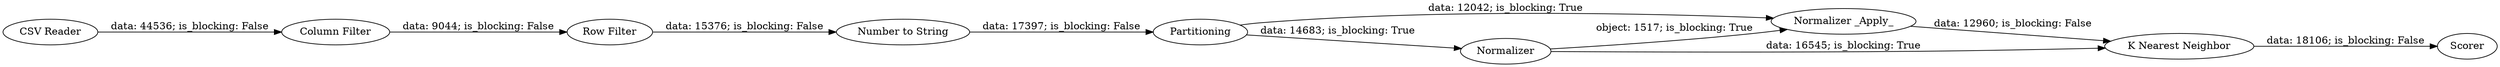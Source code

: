digraph {
	"4770357238899355634_1" [label="CSV Reader"]
	"4770357238899355634_7" [label="Column Filter"]
	"4770357238899355634_11" [label="Normalizer _Apply_"]
	"4770357238899355634_10" [label=Normalizer]
	"4770357238899355634_4" [label="K Nearest Neighbor"]
	"4770357238899355634_8" [label="Row Filter"]
	"4770357238899355634_6" [label=Scorer]
	"4770357238899355634_9" [label=Partitioning]
	"4770357238899355634_5" [label="Number to String"]
	"4770357238899355634_7" -> "4770357238899355634_8" [label="data: 9044; is_blocking: False"]
	"4770357238899355634_9" -> "4770357238899355634_10" [label="data: 14683; is_blocking: True"]
	"4770357238899355634_8" -> "4770357238899355634_5" [label="data: 15376; is_blocking: False"]
	"4770357238899355634_10" -> "4770357238899355634_4" [label="data: 16545; is_blocking: True"]
	"4770357238899355634_4" -> "4770357238899355634_6" [label="data: 18106; is_blocking: False"]
	"4770357238899355634_9" -> "4770357238899355634_11" [label="data: 12042; is_blocking: True"]
	"4770357238899355634_1" -> "4770357238899355634_7" [label="data: 44536; is_blocking: False"]
	"4770357238899355634_5" -> "4770357238899355634_9" [label="data: 17397; is_blocking: False"]
	"4770357238899355634_11" -> "4770357238899355634_4" [label="data: 12960; is_blocking: False"]
	"4770357238899355634_10" -> "4770357238899355634_11" [label="object: 1517; is_blocking: True"]
	rankdir=LR
}
